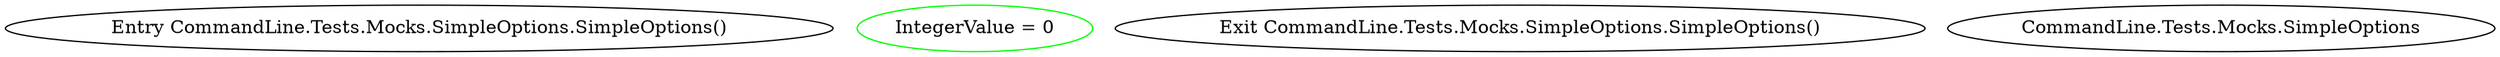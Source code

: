 digraph  {
m0_0 [cluster="CommandLine.Tests.Mocks.SimpleOptions.SimpleOptions()", file="SimpleOptions.cs", label="Entry CommandLine.Tests.Mocks.SimpleOptions.SimpleOptions()", span="35-35"];
m0_1 [cluster="CommandLine.Tests.Mocks.SimpleOptions.SimpleOptions()", color=green, community=0, file="SimpleOptions.cs", label="IntegerValue = 0", prediction=0, span="37-37"];
m0_2 [cluster="CommandLine.Tests.Mocks.SimpleOptions.SimpleOptions()", file="SimpleOptions.cs", label="Exit CommandLine.Tests.Mocks.SimpleOptions.SimpleOptions()", span="35-35"];
m0_3 [file="SimpleOptions.cs", label="CommandLine.Tests.Mocks.SimpleOptions", span=""];
}
